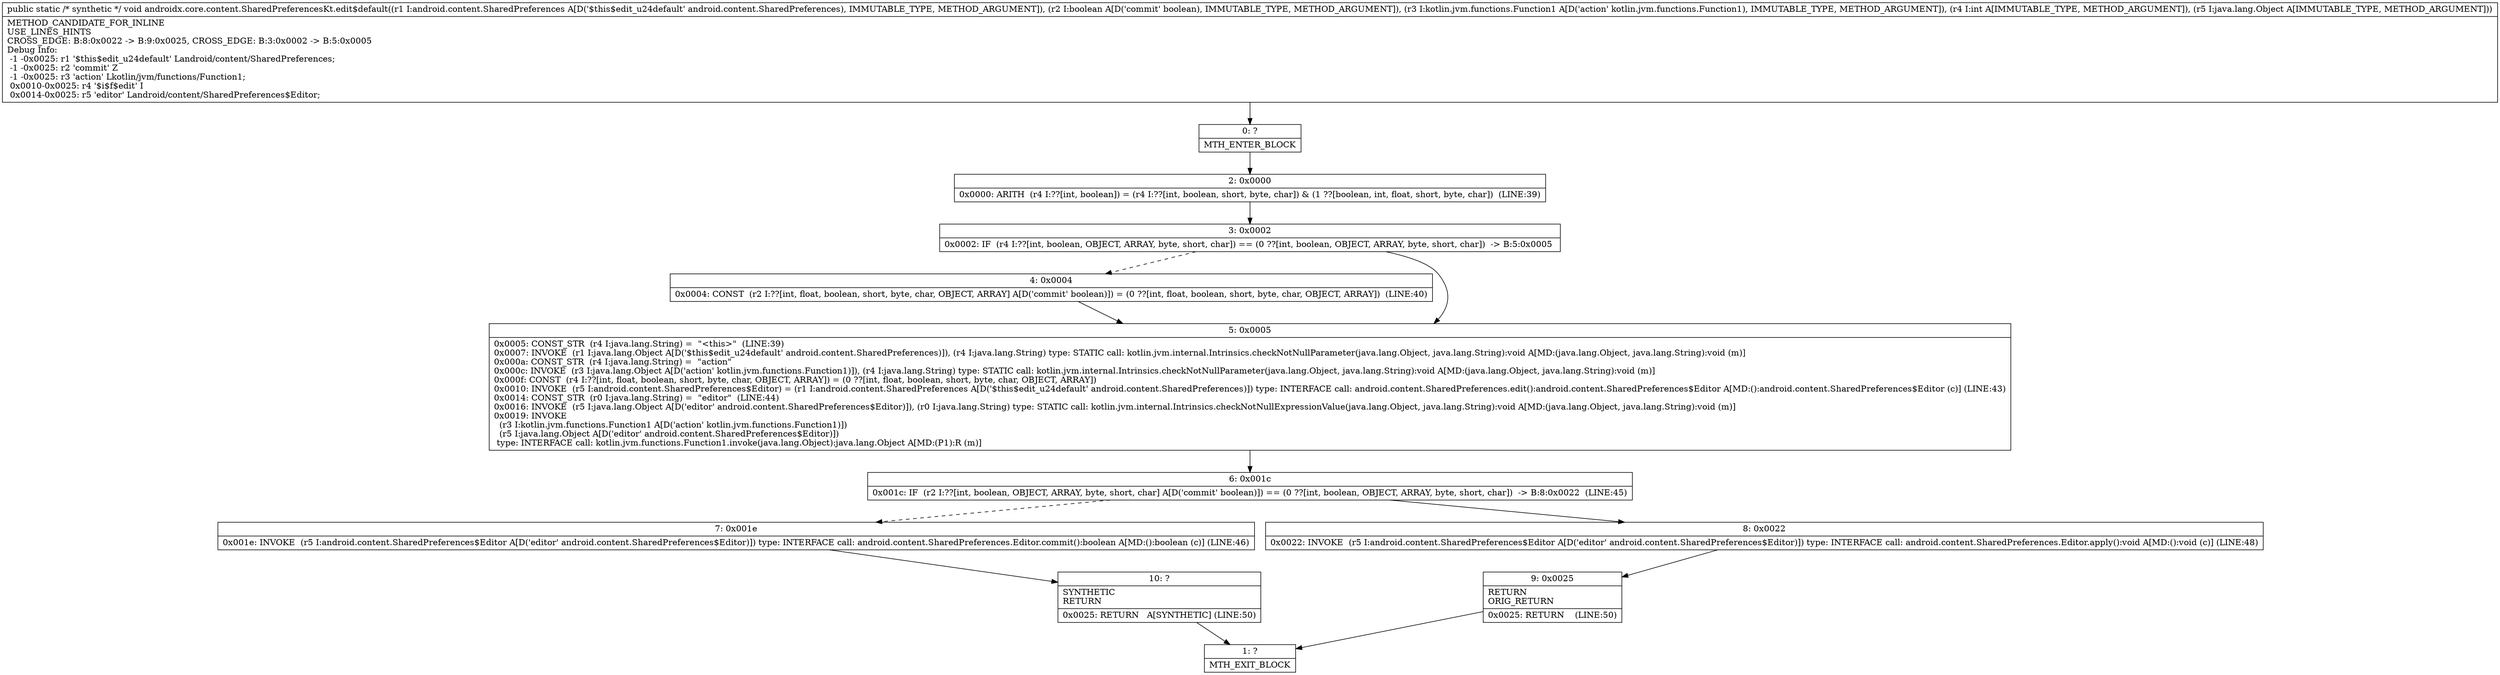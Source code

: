 digraph "CFG forandroidx.core.content.SharedPreferencesKt.edit$default(Landroid\/content\/SharedPreferences;ZLkotlin\/jvm\/functions\/Function1;ILjava\/lang\/Object;)V" {
Node_0 [shape=record,label="{0\:\ ?|MTH_ENTER_BLOCK\l}"];
Node_2 [shape=record,label="{2\:\ 0x0000|0x0000: ARITH  (r4 I:??[int, boolean]) = (r4 I:??[int, boolean, short, byte, char]) & (1 ??[boolean, int, float, short, byte, char])  (LINE:39)\l}"];
Node_3 [shape=record,label="{3\:\ 0x0002|0x0002: IF  (r4 I:??[int, boolean, OBJECT, ARRAY, byte, short, char]) == (0 ??[int, boolean, OBJECT, ARRAY, byte, short, char])  \-\> B:5:0x0005 \l}"];
Node_4 [shape=record,label="{4\:\ 0x0004|0x0004: CONST  (r2 I:??[int, float, boolean, short, byte, char, OBJECT, ARRAY] A[D('commit' boolean)]) = (0 ??[int, float, boolean, short, byte, char, OBJECT, ARRAY])  (LINE:40)\l}"];
Node_5 [shape=record,label="{5\:\ 0x0005|0x0005: CONST_STR  (r4 I:java.lang.String) =  \"\<this\>\"  (LINE:39)\l0x0007: INVOKE  (r1 I:java.lang.Object A[D('$this$edit_u24default' android.content.SharedPreferences)]), (r4 I:java.lang.String) type: STATIC call: kotlin.jvm.internal.Intrinsics.checkNotNullParameter(java.lang.Object, java.lang.String):void A[MD:(java.lang.Object, java.lang.String):void (m)]\l0x000a: CONST_STR  (r4 I:java.lang.String) =  \"action\" \l0x000c: INVOKE  (r3 I:java.lang.Object A[D('action' kotlin.jvm.functions.Function1)]), (r4 I:java.lang.String) type: STATIC call: kotlin.jvm.internal.Intrinsics.checkNotNullParameter(java.lang.Object, java.lang.String):void A[MD:(java.lang.Object, java.lang.String):void (m)]\l0x000f: CONST  (r4 I:??[int, float, boolean, short, byte, char, OBJECT, ARRAY]) = (0 ??[int, float, boolean, short, byte, char, OBJECT, ARRAY]) \l0x0010: INVOKE  (r5 I:android.content.SharedPreferences$Editor) = (r1 I:android.content.SharedPreferences A[D('$this$edit_u24default' android.content.SharedPreferences)]) type: INTERFACE call: android.content.SharedPreferences.edit():android.content.SharedPreferences$Editor A[MD:():android.content.SharedPreferences$Editor (c)] (LINE:43)\l0x0014: CONST_STR  (r0 I:java.lang.String) =  \"editor\"  (LINE:44)\l0x0016: INVOKE  (r5 I:java.lang.Object A[D('editor' android.content.SharedPreferences$Editor)]), (r0 I:java.lang.String) type: STATIC call: kotlin.jvm.internal.Intrinsics.checkNotNullExpressionValue(java.lang.Object, java.lang.String):void A[MD:(java.lang.Object, java.lang.String):void (m)]\l0x0019: INVOKE  \l  (r3 I:kotlin.jvm.functions.Function1 A[D('action' kotlin.jvm.functions.Function1)])\l  (r5 I:java.lang.Object A[D('editor' android.content.SharedPreferences$Editor)])\l type: INTERFACE call: kotlin.jvm.functions.Function1.invoke(java.lang.Object):java.lang.Object A[MD:(P1):R (m)]\l}"];
Node_6 [shape=record,label="{6\:\ 0x001c|0x001c: IF  (r2 I:??[int, boolean, OBJECT, ARRAY, byte, short, char] A[D('commit' boolean)]) == (0 ??[int, boolean, OBJECT, ARRAY, byte, short, char])  \-\> B:8:0x0022  (LINE:45)\l}"];
Node_7 [shape=record,label="{7\:\ 0x001e|0x001e: INVOKE  (r5 I:android.content.SharedPreferences$Editor A[D('editor' android.content.SharedPreferences$Editor)]) type: INTERFACE call: android.content.SharedPreferences.Editor.commit():boolean A[MD:():boolean (c)] (LINE:46)\l}"];
Node_10 [shape=record,label="{10\:\ ?|SYNTHETIC\lRETURN\l|0x0025: RETURN   A[SYNTHETIC] (LINE:50)\l}"];
Node_1 [shape=record,label="{1\:\ ?|MTH_EXIT_BLOCK\l}"];
Node_8 [shape=record,label="{8\:\ 0x0022|0x0022: INVOKE  (r5 I:android.content.SharedPreferences$Editor A[D('editor' android.content.SharedPreferences$Editor)]) type: INTERFACE call: android.content.SharedPreferences.Editor.apply():void A[MD:():void (c)] (LINE:48)\l}"];
Node_9 [shape=record,label="{9\:\ 0x0025|RETURN\lORIG_RETURN\l|0x0025: RETURN    (LINE:50)\l}"];
MethodNode[shape=record,label="{public static \/* synthetic *\/ void androidx.core.content.SharedPreferencesKt.edit$default((r1 I:android.content.SharedPreferences A[D('$this$edit_u24default' android.content.SharedPreferences), IMMUTABLE_TYPE, METHOD_ARGUMENT]), (r2 I:boolean A[D('commit' boolean), IMMUTABLE_TYPE, METHOD_ARGUMENT]), (r3 I:kotlin.jvm.functions.Function1 A[D('action' kotlin.jvm.functions.Function1), IMMUTABLE_TYPE, METHOD_ARGUMENT]), (r4 I:int A[IMMUTABLE_TYPE, METHOD_ARGUMENT]), (r5 I:java.lang.Object A[IMMUTABLE_TYPE, METHOD_ARGUMENT]))  | METHOD_CANDIDATE_FOR_INLINE\lUSE_LINES_HINTS\lCROSS_EDGE: B:8:0x0022 \-\> B:9:0x0025, CROSS_EDGE: B:3:0x0002 \-\> B:5:0x0005\lDebug Info:\l  \-1 \-0x0025: r1 '$this$edit_u24default' Landroid\/content\/SharedPreferences;\l  \-1 \-0x0025: r2 'commit' Z\l  \-1 \-0x0025: r3 'action' Lkotlin\/jvm\/functions\/Function1;\l  0x0010\-0x0025: r4 '$i$f$edit' I\l  0x0014\-0x0025: r5 'editor' Landroid\/content\/SharedPreferences$Editor;\l}"];
MethodNode -> Node_0;Node_0 -> Node_2;
Node_2 -> Node_3;
Node_3 -> Node_4[style=dashed];
Node_3 -> Node_5;
Node_4 -> Node_5;
Node_5 -> Node_6;
Node_6 -> Node_7[style=dashed];
Node_6 -> Node_8;
Node_7 -> Node_10;
Node_10 -> Node_1;
Node_8 -> Node_9;
Node_9 -> Node_1;
}

